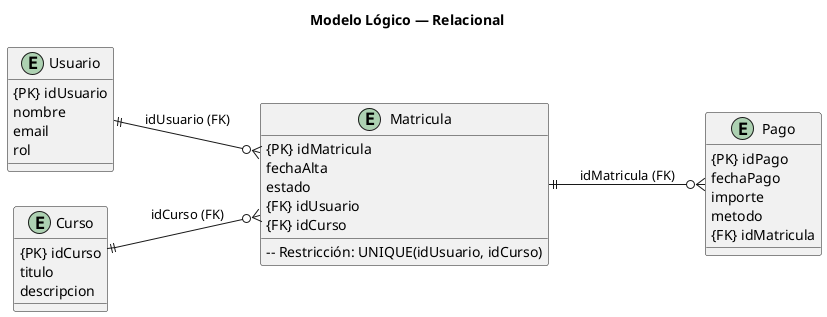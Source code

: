 @startuml
skinparam shadowing false
left to right direction
title Modelo Lógico — Relacional

entity Usuario {
  {PK} idUsuario
  nombre
  email
  rol
}

entity Curso {
  {PK} idCurso
  titulo
  descripcion
}

entity Matricula {
  {PK} idMatricula
  fechaAlta
  estado
  {FK} idUsuario
  {FK} idCurso
  -- Restricción: UNIQUE(idUsuario, idCurso)
}

entity Pago {
  {PK} idPago
  fechaPago
  importe
  metodo
  {FK} idMatricula
}

Usuario ||--o{ Matricula : idUsuario (FK)
Curso   ||--o{ Matricula : idCurso (FK)
Matricula ||--o{ Pago : idMatricula (FK)
@enduml
